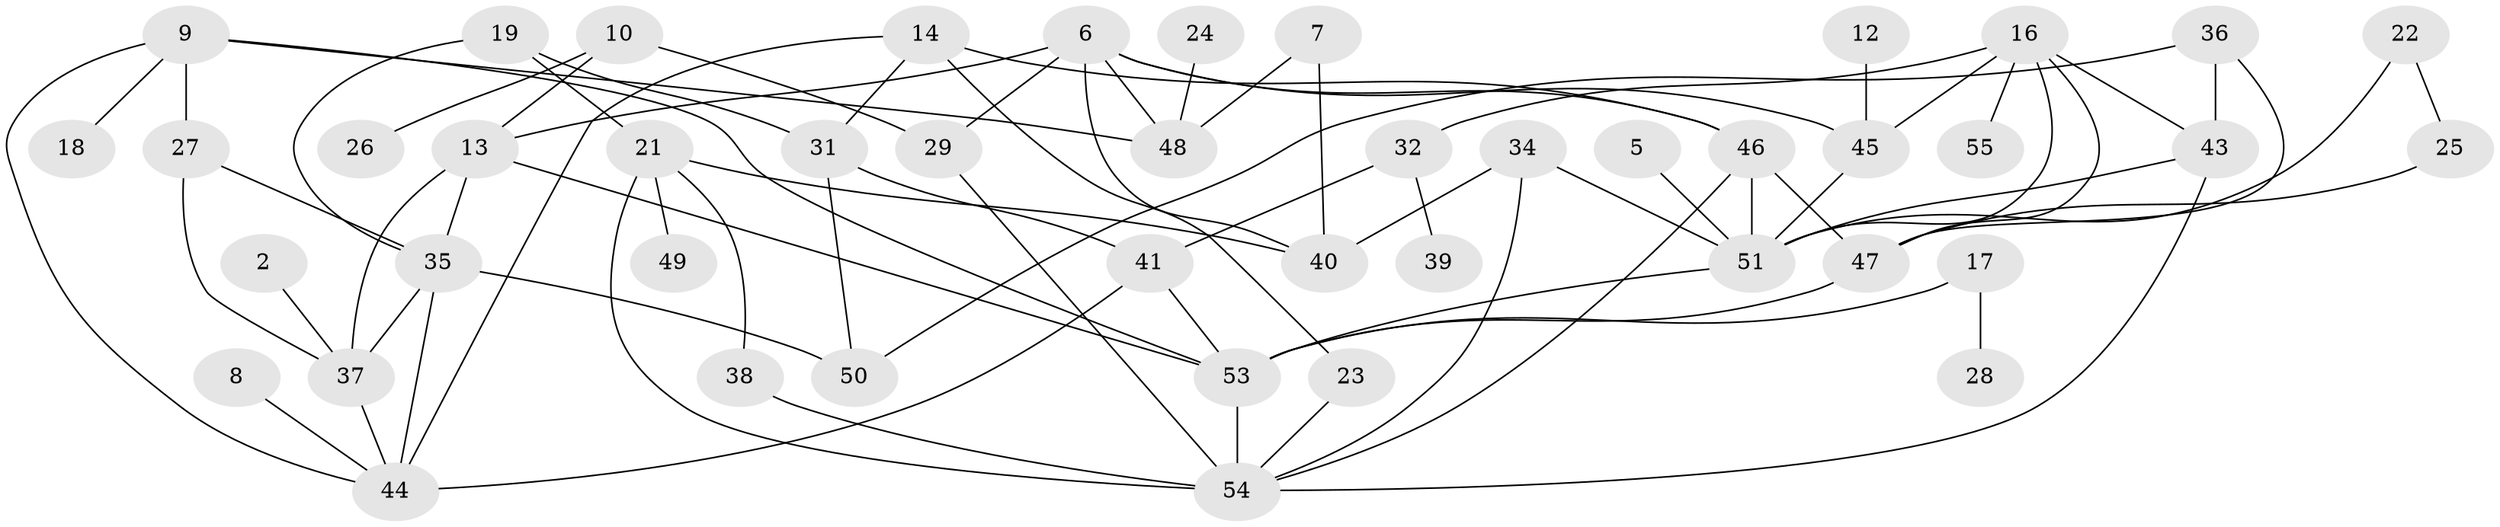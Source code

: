 // original degree distribution, {2: 0.25892857142857145, 4: 0.16964285714285715, 0: 0.08928571428571429, 1: 0.1875, 3: 0.22321428571428573, 5: 0.05357142857142857, 6: 0.017857142857142856}
// Generated by graph-tools (version 1.1) at 2025/49/03/09/25 03:49:14]
// undirected, 45 vertices, 76 edges
graph export_dot {
graph [start="1"]
  node [color=gray90,style=filled];
  2;
  5;
  6;
  7;
  8;
  9;
  10;
  12;
  13;
  14;
  16;
  17;
  18;
  19;
  21;
  22;
  23;
  24;
  25;
  26;
  27;
  28;
  29;
  31;
  32;
  34;
  35;
  36;
  37;
  38;
  39;
  40;
  41;
  43;
  44;
  45;
  46;
  47;
  48;
  49;
  50;
  51;
  53;
  54;
  55;
  2 -- 37 [weight=1.0];
  5 -- 51 [weight=1.0];
  6 -- 13 [weight=1.0];
  6 -- 29 [weight=1.0];
  6 -- 40 [weight=1.0];
  6 -- 45 [weight=1.0];
  6 -- 46 [weight=1.0];
  6 -- 48 [weight=1.0];
  7 -- 40 [weight=1.0];
  7 -- 48 [weight=1.0];
  8 -- 44 [weight=1.0];
  9 -- 18 [weight=1.0];
  9 -- 27 [weight=1.0];
  9 -- 44 [weight=1.0];
  9 -- 48 [weight=1.0];
  9 -- 53 [weight=1.0];
  10 -- 13 [weight=1.0];
  10 -- 26 [weight=1.0];
  10 -- 29 [weight=1.0];
  12 -- 45 [weight=1.0];
  13 -- 35 [weight=1.0];
  13 -- 37 [weight=1.0];
  13 -- 53 [weight=1.0];
  14 -- 23 [weight=1.0];
  14 -- 31 [weight=1.0];
  14 -- 44 [weight=1.0];
  14 -- 46 [weight=1.0];
  16 -- 32 [weight=1.0];
  16 -- 43 [weight=1.0];
  16 -- 45 [weight=1.0];
  16 -- 47 [weight=1.0];
  16 -- 51 [weight=1.0];
  16 -- 55 [weight=1.0];
  17 -- 28 [weight=1.0];
  17 -- 53 [weight=1.0];
  19 -- 21 [weight=1.0];
  19 -- 31 [weight=1.0];
  19 -- 35 [weight=1.0];
  21 -- 38 [weight=1.0];
  21 -- 40 [weight=1.0];
  21 -- 49 [weight=1.0];
  21 -- 54 [weight=1.0];
  22 -- 25 [weight=1.0];
  22 -- 51 [weight=1.0];
  23 -- 54 [weight=1.0];
  24 -- 48 [weight=1.0];
  25 -- 47 [weight=1.0];
  27 -- 35 [weight=1.0];
  27 -- 37 [weight=1.0];
  29 -- 54 [weight=1.0];
  31 -- 41 [weight=1.0];
  31 -- 50 [weight=1.0];
  32 -- 39 [weight=1.0];
  32 -- 41 [weight=1.0];
  34 -- 40 [weight=1.0];
  34 -- 51 [weight=1.0];
  34 -- 54 [weight=1.0];
  35 -- 37 [weight=1.0];
  35 -- 44 [weight=1.0];
  35 -- 50 [weight=1.0];
  36 -- 43 [weight=1.0];
  36 -- 47 [weight=1.0];
  36 -- 50 [weight=1.0];
  37 -- 44 [weight=1.0];
  38 -- 54 [weight=1.0];
  41 -- 44 [weight=1.0];
  41 -- 53 [weight=1.0];
  43 -- 51 [weight=1.0];
  43 -- 54 [weight=1.0];
  45 -- 51 [weight=1.0];
  46 -- 47 [weight=1.0];
  46 -- 51 [weight=1.0];
  46 -- 54 [weight=1.0];
  47 -- 53 [weight=2.0];
  51 -- 53 [weight=1.0];
  53 -- 54 [weight=2.0];
}
